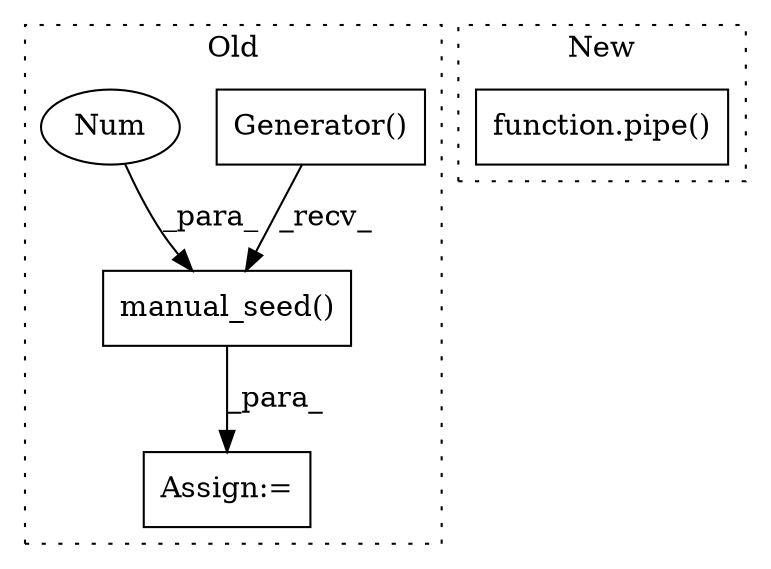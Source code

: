 digraph G {
subgraph cluster0 {
1 [label="Generator()" a="75" s="3247" l="30" shape="box"];
3 [label="manual_seed()" a="75" s="3247,3291" l="43,1" shape="box"];
4 [label="Num" a="76" s="3290" l="1" shape="ellipse"];
5 [label="Assign:=" a="68" s="3244" l="3" shape="box"];
label = "Old";
style="dotted";
}
subgraph cluster1 {
2 [label="function.pipe()" a="75" s="3760" l="14" shape="box"];
label = "New";
style="dotted";
}
1 -> 3 [label="_recv_"];
3 -> 5 [label="_para_"];
4 -> 3 [label="_para_"];
}